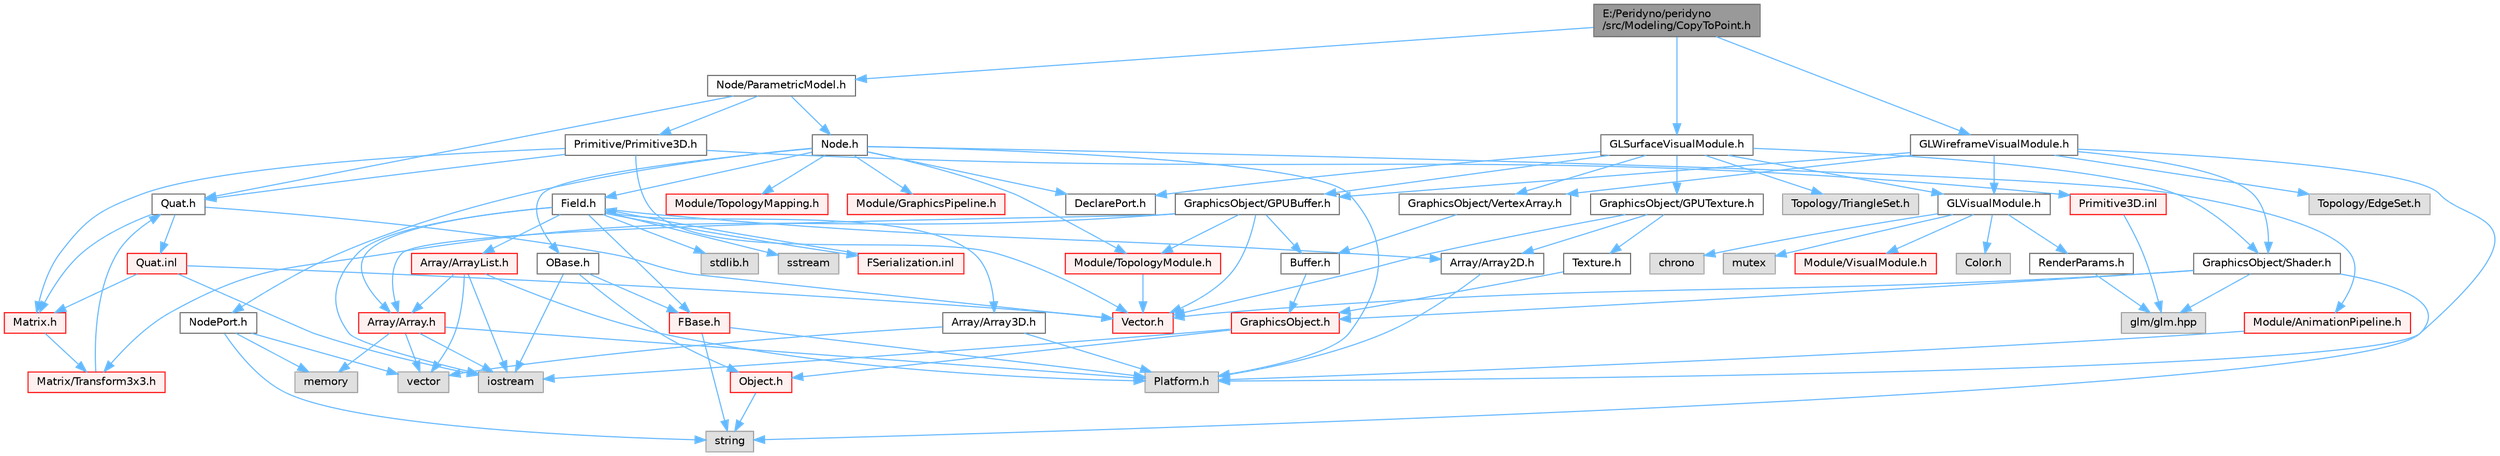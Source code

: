 digraph "E:/Peridyno/peridyno/src/Modeling/CopyToPoint.h"
{
 // LATEX_PDF_SIZE
  bgcolor="transparent";
  edge [fontname=Helvetica,fontsize=10,labelfontname=Helvetica,labelfontsize=10];
  node [fontname=Helvetica,fontsize=10,shape=box,height=0.2,width=0.4];
  Node1 [id="Node000001",label="E:/Peridyno/peridyno\l/src/Modeling/CopyToPoint.h",height=0.2,width=0.4,color="gray40", fillcolor="grey60", style="filled", fontcolor="black",tooltip=" "];
  Node1 -> Node2 [id="edge1_Node000001_Node000002",color="steelblue1",style="solid",tooltip=" "];
  Node2 [id="Node000002",label="Node/ParametricModel.h",height=0.2,width=0.4,color="grey40", fillcolor="white", style="filled",URL="$_parametric_model_8h.html",tooltip=" "];
  Node2 -> Node3 [id="edge2_Node000002_Node000003",color="steelblue1",style="solid",tooltip=" "];
  Node3 [id="Node000003",label="Node.h",height=0.2,width=0.4,color="grey40", fillcolor="white", style="filled",URL="$_node_8h.html",tooltip=" "];
  Node3 -> Node4 [id="edge3_Node000003_Node000004",color="steelblue1",style="solid",tooltip=" "];
  Node4 [id="Node000004",label="OBase.h",height=0.2,width=0.4,color="grey40", fillcolor="white", style="filled",URL="$_o_base_8h.html",tooltip=" "];
  Node4 -> Node5 [id="edge4_Node000004_Node000005",color="steelblue1",style="solid",tooltip=" "];
  Node5 [id="Node000005",label="iostream",height=0.2,width=0.4,color="grey60", fillcolor="#E0E0E0", style="filled",tooltip=" "];
  Node4 -> Node6 [id="edge5_Node000004_Node000006",color="steelblue1",style="solid",tooltip=" "];
  Node6 [id="Node000006",label="FBase.h",height=0.2,width=0.4,color="red", fillcolor="#FFF0F0", style="filled",URL="$_f_base_8h.html",tooltip=" "];
  Node6 -> Node7 [id="edge6_Node000006_Node000007",color="steelblue1",style="solid",tooltip=" "];
  Node7 [id="Node000007",label="Platform.h",height=0.2,width=0.4,color="grey60", fillcolor="#E0E0E0", style="filled",tooltip=" "];
  Node6 -> Node10 [id="edge7_Node000006_Node000010",color="steelblue1",style="solid",tooltip=" "];
  Node10 [id="Node000010",label="string",height=0.2,width=0.4,color="grey60", fillcolor="#E0E0E0", style="filled",tooltip=" "];
  Node4 -> Node13 [id="edge8_Node000004_Node000013",color="steelblue1",style="solid",tooltip=" "];
  Node13 [id="Node000013",label="Object.h",height=0.2,width=0.4,color="red", fillcolor="#FFF0F0", style="filled",URL="$_object_8h.html",tooltip=" "];
  Node13 -> Node10 [id="edge9_Node000013_Node000010",color="steelblue1",style="solid",tooltip=" "];
  Node3 -> Node16 [id="edge10_Node000003_Node000016",color="steelblue1",style="solid",tooltip=" "];
  Node16 [id="Node000016",label="Field.h",height=0.2,width=0.4,color="grey40", fillcolor="white", style="filled",URL="$_field_8h.html",tooltip=" "];
  Node16 -> Node5 [id="edge11_Node000016_Node000005",color="steelblue1",style="solid",tooltip=" "];
  Node16 -> Node17 [id="edge12_Node000016_Node000017",color="steelblue1",style="solid",tooltip=" "];
  Node17 [id="Node000017",label="stdlib.h",height=0.2,width=0.4,color="grey60", fillcolor="#E0E0E0", style="filled",tooltip=" "];
  Node16 -> Node18 [id="edge13_Node000016_Node000018",color="steelblue1",style="solid",tooltip=" "];
  Node18 [id="Node000018",label="sstream",height=0.2,width=0.4,color="grey60", fillcolor="#E0E0E0", style="filled",tooltip=" "];
  Node16 -> Node6 [id="edge14_Node000016_Node000006",color="steelblue1",style="solid",tooltip=" "];
  Node16 -> Node19 [id="edge15_Node000016_Node000019",color="steelblue1",style="solid",tooltip=" "];
  Node19 [id="Node000019",label="Array/Array.h",height=0.2,width=0.4,color="red", fillcolor="#FFF0F0", style="filled",URL="$_array_8h.html",tooltip=" "];
  Node19 -> Node7 [id="edge16_Node000019_Node000007",color="steelblue1",style="solid",tooltip=" "];
  Node19 -> Node21 [id="edge17_Node000019_Node000021",color="steelblue1",style="solid",tooltip=" "];
  Node21 [id="Node000021",label="vector",height=0.2,width=0.4,color="grey60", fillcolor="#E0E0E0", style="filled",tooltip=" "];
  Node19 -> Node5 [id="edge18_Node000019_Node000005",color="steelblue1",style="solid",tooltip=" "];
  Node19 -> Node22 [id="edge19_Node000019_Node000022",color="steelblue1",style="solid",tooltip=" "];
  Node22 [id="Node000022",label="memory",height=0.2,width=0.4,color="grey60", fillcolor="#E0E0E0", style="filled",tooltip=" "];
  Node16 -> Node24 [id="edge20_Node000016_Node000024",color="steelblue1",style="solid",tooltip=" "];
  Node24 [id="Node000024",label="Array/Array2D.h",height=0.2,width=0.4,color="grey40", fillcolor="white", style="filled",URL="$_array2_d_8h.html",tooltip=" "];
  Node24 -> Node7 [id="edge21_Node000024_Node000007",color="steelblue1",style="solid",tooltip=" "];
  Node16 -> Node25 [id="edge22_Node000016_Node000025",color="steelblue1",style="solid",tooltip=" "];
  Node25 [id="Node000025",label="Array/Array3D.h",height=0.2,width=0.4,color="grey40", fillcolor="white", style="filled",URL="$_array3_d_8h.html",tooltip=" "];
  Node25 -> Node7 [id="edge23_Node000025_Node000007",color="steelblue1",style="solid",tooltip=" "];
  Node25 -> Node21 [id="edge24_Node000025_Node000021",color="steelblue1",style="solid",tooltip=" "];
  Node16 -> Node26 [id="edge25_Node000016_Node000026",color="steelblue1",style="solid",tooltip=" "];
  Node26 [id="Node000026",label="Array/ArrayList.h",height=0.2,width=0.4,color="red", fillcolor="#FFF0F0", style="filled",URL="$_array_list_8h.html",tooltip=" "];
  Node26 -> Node21 [id="edge26_Node000026_Node000021",color="steelblue1",style="solid",tooltip=" "];
  Node26 -> Node5 [id="edge27_Node000026_Node000005",color="steelblue1",style="solid",tooltip=" "];
  Node26 -> Node7 [id="edge28_Node000026_Node000007",color="steelblue1",style="solid",tooltip=" "];
  Node26 -> Node19 [id="edge29_Node000026_Node000019",color="steelblue1",style="solid",tooltip=" "];
  Node16 -> Node67 [id="edge30_Node000016_Node000067",color="steelblue1",style="solid",tooltip=" "];
  Node67 [id="Node000067",label="FSerialization.inl",height=0.2,width=0.4,color="red", fillcolor="#FFF0F0", style="filled",URL="$_f_serialization_8inl.html",tooltip=" "];
  Node67 -> Node16 [id="edge31_Node000067_Node000016",color="steelblue1",style="solid",tooltip=" "];
  Node3 -> Node7 [id="edge32_Node000003_Node000007",color="steelblue1",style="solid",tooltip=" "];
  Node3 -> Node71 [id="edge33_Node000003_Node000071",color="steelblue1",style="solid",tooltip=" "];
  Node71 [id="Node000071",label="DeclarePort.h",height=0.2,width=0.4,color="grey40", fillcolor="white", style="filled",URL="$_declare_port_8h.html",tooltip=" "];
  Node3 -> Node72 [id="edge34_Node000003_Node000072",color="steelblue1",style="solid",tooltip=" "];
  Node72 [id="Node000072",label="NodePort.h",height=0.2,width=0.4,color="grey40", fillcolor="white", style="filled",URL="$_node_port_8h.html",tooltip=" "];
  Node72 -> Node10 [id="edge35_Node000072_Node000010",color="steelblue1",style="solid",tooltip=" "];
  Node72 -> Node21 [id="edge36_Node000072_Node000021",color="steelblue1",style="solid",tooltip=" "];
  Node72 -> Node22 [id="edge37_Node000072_Node000022",color="steelblue1",style="solid",tooltip=" "];
  Node3 -> Node73 [id="edge38_Node000003_Node000073",color="steelblue1",style="solid",tooltip=" "];
  Node73 [id="Node000073",label="Module/TopologyModule.h",height=0.2,width=0.4,color="red", fillcolor="#FFF0F0", style="filled",URL="$_topology_module_8h.html",tooltip=" "];
  Node73 -> Node31 [id="edge39_Node000073_Node000031",color="steelblue1",style="solid",tooltip=" "];
  Node31 [id="Node000031",label="Vector.h",height=0.2,width=0.4,color="red", fillcolor="#FFF0F0", style="filled",URL="$_vector_8h.html",tooltip=" "];
  Node3 -> Node93 [id="edge40_Node000003_Node000093",color="steelblue1",style="solid",tooltip=" "];
  Node93 [id="Node000093",label="Module/TopologyMapping.h",height=0.2,width=0.4,color="red", fillcolor="#FFF0F0", style="filled",URL="$_topology_mapping_8h.html",tooltip=" "];
  Node3 -> Node94 [id="edge41_Node000003_Node000094",color="steelblue1",style="solid",tooltip=" "];
  Node94 [id="Node000094",label="Module/AnimationPipeline.h",height=0.2,width=0.4,color="red", fillcolor="#FFF0F0", style="filled",URL="$_animation_pipeline_8h.html",tooltip=" "];
  Node94 -> Node7 [id="edge42_Node000094_Node000007",color="steelblue1",style="solid",tooltip=" "];
  Node3 -> Node96 [id="edge43_Node000003_Node000096",color="steelblue1",style="solid",tooltip=" "];
  Node96 [id="Node000096",label="Module/GraphicsPipeline.h",height=0.2,width=0.4,color="red", fillcolor="#FFF0F0", style="filled",URL="$_graphics_pipeline_8h.html",tooltip=" "];
  Node2 -> Node62 [id="edge44_Node000002_Node000062",color="steelblue1",style="solid",tooltip=" "];
  Node62 [id="Node000062",label="Quat.h",height=0.2,width=0.4,color="grey40", fillcolor="white", style="filled",URL="$_quat_8h.html",tooltip="Implementation of quaternion."];
  Node62 -> Node31 [id="edge45_Node000062_Node000031",color="steelblue1",style="solid",tooltip=" "];
  Node62 -> Node49 [id="edge46_Node000062_Node000049",color="steelblue1",style="solid",tooltip=" "];
  Node49 [id="Node000049",label="Matrix.h",height=0.2,width=0.4,color="red", fillcolor="#FFF0F0", style="filled",URL="$_matrix_8h.html",tooltip=" "];
  Node49 -> Node61 [id="edge47_Node000049_Node000061",color="steelblue1",style="solid",tooltip=" "];
  Node61 [id="Node000061",label="Matrix/Transform3x3.h",height=0.2,width=0.4,color="red", fillcolor="#FFF0F0", style="filled",URL="$_transform3x3_8h.html",tooltip=" "];
  Node61 -> Node62 [id="edge48_Node000061_Node000062",color="steelblue1",style="solid",tooltip=" "];
  Node62 -> Node63 [id="edge49_Node000062_Node000063",color="steelblue1",style="solid",tooltip=" "];
  Node63 [id="Node000063",label="Quat.inl",height=0.2,width=0.4,color="red", fillcolor="#FFF0F0", style="filled",URL="$_quat_8inl.html",tooltip=" "];
  Node63 -> Node5 [id="edge50_Node000063_Node000005",color="steelblue1",style="solid",tooltip=" "];
  Node63 -> Node31 [id="edge51_Node000063_Node000031",color="steelblue1",style="solid",tooltip=" "];
  Node63 -> Node49 [id="edge52_Node000063_Node000049",color="steelblue1",style="solid",tooltip=" "];
  Node2 -> Node97 [id="edge53_Node000002_Node000097",color="steelblue1",style="solid",tooltip=" "];
  Node97 [id="Node000097",label="Primitive/Primitive3D.h",height=0.2,width=0.4,color="grey40", fillcolor="white", style="filled",URL="$_primitive3_d_8h.html",tooltip=" "];
  Node97 -> Node31 [id="edge54_Node000097_Node000031",color="steelblue1",style="solid",tooltip=" "];
  Node97 -> Node49 [id="edge55_Node000097_Node000049",color="steelblue1",style="solid",tooltip=" "];
  Node97 -> Node62 [id="edge56_Node000097_Node000062",color="steelblue1",style="solid",tooltip=" "];
  Node97 -> Node98 [id="edge57_Node000097_Node000098",color="steelblue1",style="solid",tooltip=" "];
  Node98 [id="Node000098",label="Primitive3D.inl",height=0.2,width=0.4,color="red", fillcolor="#FFF0F0", style="filled",URL="$_primitive3_d_8inl.html",tooltip=" "];
  Node98 -> Node66 [id="edge58_Node000098_Node000066",color="steelblue1",style="solid",tooltip=" "];
  Node66 [id="Node000066",label="glm/glm.hpp",height=0.2,width=0.4,color="grey60", fillcolor="#E0E0E0", style="filled",tooltip=" "];
  Node1 -> Node101 [id="edge59_Node000001_Node000101",color="steelblue1",style="solid",tooltip=" "];
  Node101 [id="Node000101",label="GLSurfaceVisualModule.h",height=0.2,width=0.4,color="grey40", fillcolor="white", style="filled",URL="$_g_l_surface_visual_module_8h.html",tooltip=" "];
  Node101 -> Node71 [id="edge60_Node000101_Node000071",color="steelblue1",style="solid",tooltip=" "];
  Node101 -> Node102 [id="edge61_Node000101_Node000102",color="steelblue1",style="solid",tooltip=" "];
  Node102 [id="Node000102",label="Topology/TriangleSet.h",height=0.2,width=0.4,color="grey60", fillcolor="#E0E0E0", style="filled",tooltip=" "];
  Node101 -> Node103 [id="edge62_Node000101_Node000103",color="steelblue1",style="solid",tooltip=" "];
  Node103 [id="Node000103",label="GLVisualModule.h",height=0.2,width=0.4,color="grey40", fillcolor="white", style="filled",URL="$_g_l_visual_module_8h.html",tooltip=" "];
  Node103 -> Node104 [id="edge63_Node000103_Node000104",color="steelblue1",style="solid",tooltip=" "];
  Node104 [id="Node000104",label="chrono",height=0.2,width=0.4,color="grey60", fillcolor="#E0E0E0", style="filled",tooltip=" "];
  Node103 -> Node76 [id="edge64_Node000103_Node000076",color="steelblue1",style="solid",tooltip=" "];
  Node76 [id="Node000076",label="mutex",height=0.2,width=0.4,color="grey60", fillcolor="#E0E0E0", style="filled",tooltip=" "];
  Node103 -> Node105 [id="edge65_Node000103_Node000105",color="steelblue1",style="solid",tooltip=" "];
  Node105 [id="Node000105",label="Module/VisualModule.h",height=0.2,width=0.4,color="red", fillcolor="#FFF0F0", style="filled",URL="$_visual_module_8h.html",tooltip=" "];
  Node103 -> Node106 [id="edge66_Node000103_Node000106",color="steelblue1",style="solid",tooltip=" "];
  Node106 [id="Node000106",label="Color.h",height=0.2,width=0.4,color="grey60", fillcolor="#E0E0E0", style="filled",tooltip=" "];
  Node103 -> Node107 [id="edge67_Node000103_Node000107",color="steelblue1",style="solid",tooltip=" "];
  Node107 [id="Node000107",label="RenderParams.h",height=0.2,width=0.4,color="grey40", fillcolor="white", style="filled",URL="$_render_params_8h.html",tooltip=" "];
  Node107 -> Node66 [id="edge68_Node000107_Node000066",color="steelblue1",style="solid",tooltip=" "];
  Node101 -> Node108 [id="edge69_Node000101_Node000108",color="steelblue1",style="solid",tooltip=" "];
  Node108 [id="Node000108",label="GraphicsObject/GPUBuffer.h",height=0.2,width=0.4,color="grey40", fillcolor="white", style="filled",URL="$_g_p_u_buffer_8h.html",tooltip=" "];
  Node108 -> Node109 [id="edge70_Node000108_Node000109",color="steelblue1",style="solid",tooltip=" "];
  Node109 [id="Node000109",label="Buffer.h",height=0.2,width=0.4,color="grey40", fillcolor="white", style="filled",URL="$_buffer_8h.html",tooltip=" "];
  Node109 -> Node110 [id="edge71_Node000109_Node000110",color="steelblue1",style="solid",tooltip=" "];
  Node110 [id="Node000110",label="GraphicsObject.h",height=0.2,width=0.4,color="red", fillcolor="#FFF0F0", style="filled",URL="$_graphics_object_8h.html",tooltip=" "];
  Node110 -> Node5 [id="edge72_Node000110_Node000005",color="steelblue1",style="solid",tooltip=" "];
  Node110 -> Node13 [id="edge73_Node000110_Node000013",color="steelblue1",style="solid",tooltip=" "];
  Node108 -> Node19 [id="edge74_Node000108_Node000019",color="steelblue1",style="solid",tooltip=" "];
  Node108 -> Node31 [id="edge75_Node000108_Node000031",color="steelblue1",style="solid",tooltip=" "];
  Node108 -> Node61 [id="edge76_Node000108_Node000061",color="steelblue1",style="solid",tooltip=" "];
  Node108 -> Node73 [id="edge77_Node000108_Node000073",color="steelblue1",style="solid",tooltip=" "];
  Node101 -> Node111 [id="edge78_Node000101_Node000111",color="steelblue1",style="solid",tooltip=" "];
  Node111 [id="Node000111",label="GraphicsObject/GPUTexture.h",height=0.2,width=0.4,color="grey40", fillcolor="white", style="filled",URL="$_g_p_u_texture_8h.html",tooltip=" "];
  Node111 -> Node112 [id="edge79_Node000111_Node000112",color="steelblue1",style="solid",tooltip=" "];
  Node112 [id="Node000112",label="Texture.h",height=0.2,width=0.4,color="grey40", fillcolor="white", style="filled",URL="$_texture_8h.html",tooltip=" "];
  Node112 -> Node110 [id="edge80_Node000112_Node000110",color="steelblue1",style="solid",tooltip=" "];
  Node111 -> Node31 [id="edge81_Node000111_Node000031",color="steelblue1",style="solid",tooltip=" "];
  Node111 -> Node24 [id="edge82_Node000111_Node000024",color="steelblue1",style="solid",tooltip=" "];
  Node101 -> Node113 [id="edge83_Node000101_Node000113",color="steelblue1",style="solid",tooltip=" "];
  Node113 [id="Node000113",label="GraphicsObject/VertexArray.h",height=0.2,width=0.4,color="grey40", fillcolor="white", style="filled",URL="$_vertex_array_8h.html",tooltip=" "];
  Node113 -> Node109 [id="edge84_Node000113_Node000109",color="steelblue1",style="solid",tooltip=" "];
  Node101 -> Node114 [id="edge85_Node000101_Node000114",color="steelblue1",style="solid",tooltip=" "];
  Node114 [id="Node000114",label="GraphicsObject/Shader.h",height=0.2,width=0.4,color="grey40", fillcolor="white", style="filled",URL="$_shader_8h.html",tooltip=" "];
  Node114 -> Node110 [id="edge86_Node000114_Node000110",color="steelblue1",style="solid",tooltip=" "];
  Node114 -> Node10 [id="edge87_Node000114_Node000010",color="steelblue1",style="solid",tooltip=" "];
  Node114 -> Node31 [id="edge88_Node000114_Node000031",color="steelblue1",style="solid",tooltip=" "];
  Node114 -> Node66 [id="edge89_Node000114_Node000066",color="steelblue1",style="solid",tooltip=" "];
  Node1 -> Node115 [id="edge90_Node000001_Node000115",color="steelblue1",style="solid",tooltip=" "];
  Node115 [id="Node000115",label="GLWireframeVisualModule.h",height=0.2,width=0.4,color="grey40", fillcolor="white", style="filled",URL="$_g_l_wireframe_visual_module_8h.html",tooltip=" "];
  Node115 -> Node7 [id="edge91_Node000115_Node000007",color="steelblue1",style="solid",tooltip=" "];
  Node115 -> Node116 [id="edge92_Node000115_Node000116",color="steelblue1",style="solid",tooltip=" "];
  Node116 [id="Node000116",label="Topology/EdgeSet.h",height=0.2,width=0.4,color="grey60", fillcolor="#E0E0E0", style="filled",tooltip=" "];
  Node115 -> Node103 [id="edge93_Node000115_Node000103",color="steelblue1",style="solid",tooltip=" "];
  Node115 -> Node108 [id="edge94_Node000115_Node000108",color="steelblue1",style="solid",tooltip=" "];
  Node115 -> Node113 [id="edge95_Node000115_Node000113",color="steelblue1",style="solid",tooltip=" "];
  Node115 -> Node114 [id="edge96_Node000115_Node000114",color="steelblue1",style="solid",tooltip=" "];
}
